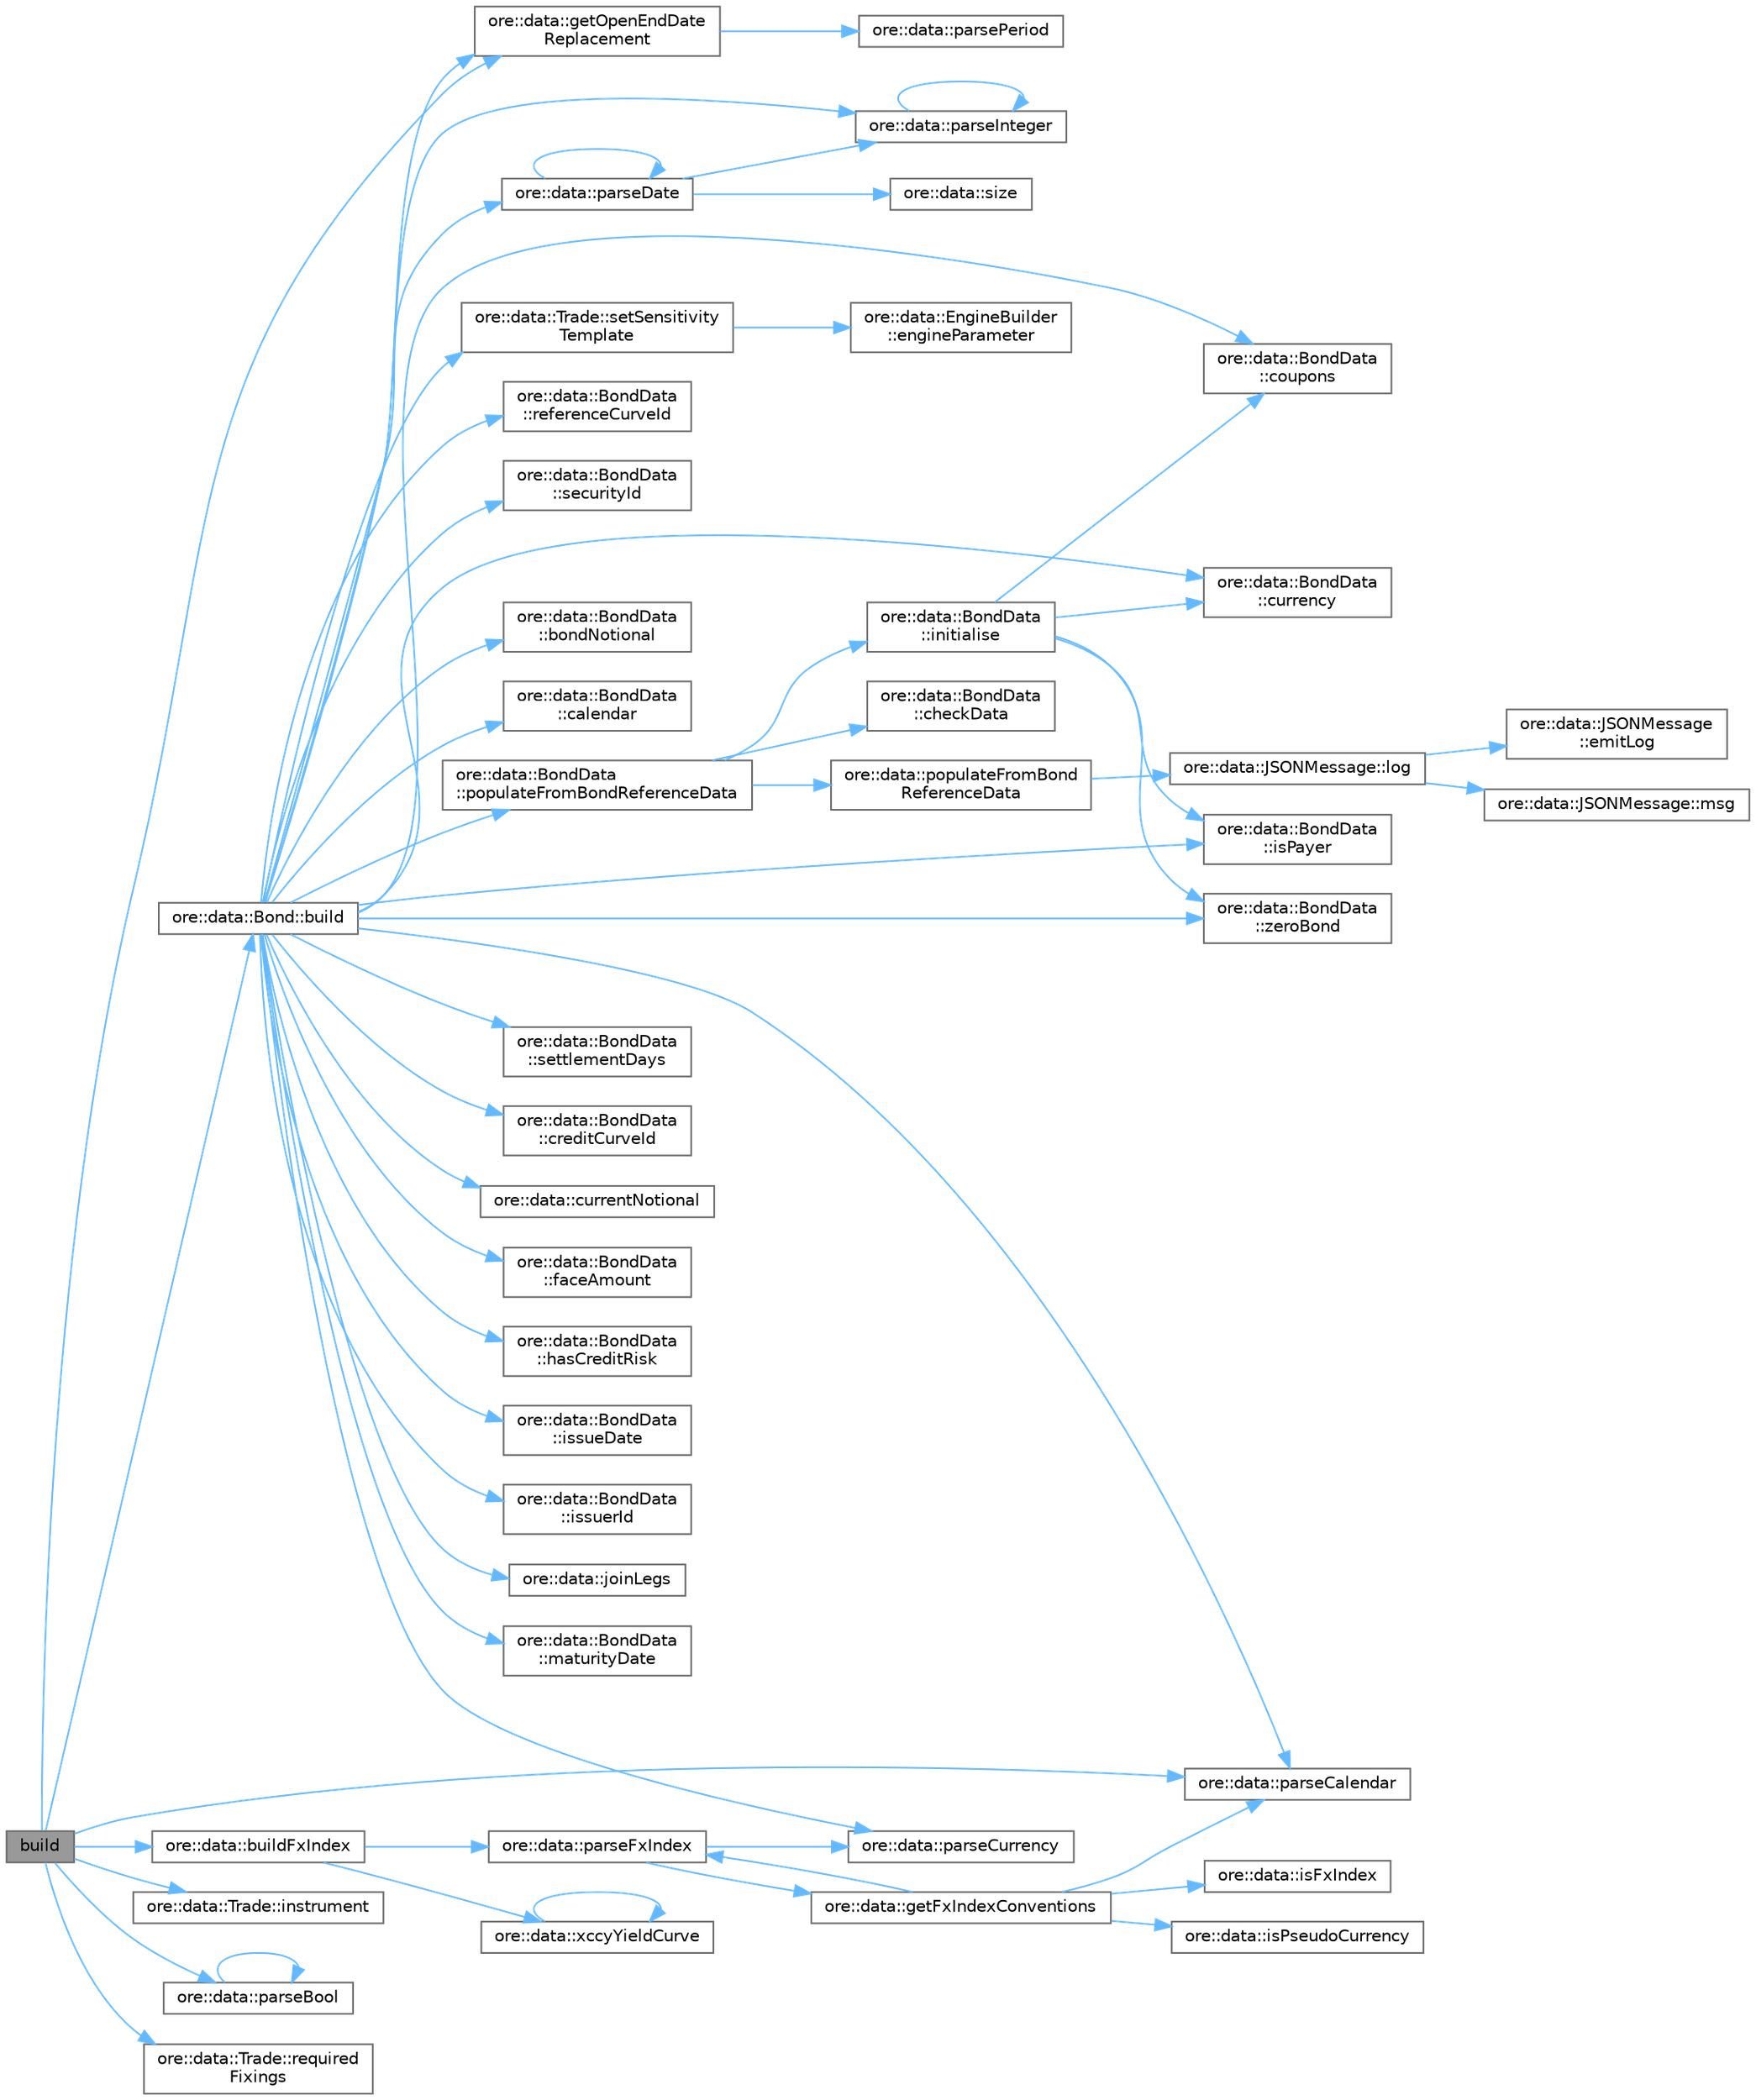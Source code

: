 digraph "build"
{
 // INTERACTIVE_SVG=YES
 // LATEX_PDF_SIZE
  bgcolor="transparent";
  edge [fontname=Helvetica,fontsize=10,labelfontname=Helvetica,labelfontsize=10];
  node [fontname=Helvetica,fontsize=10,shape=box,height=0.2,width=0.4];
  rankdir="LR";
  Node1 [label="build",height=0.2,width=0.4,color="gray40", fillcolor="grey60", style="filled", fontcolor="black",tooltip=" "];
  Node1 -> Node2 [color="steelblue1",style="solid"];
  Node2 [label="ore::data::Bond::build",height=0.2,width=0.4,color="grey40", fillcolor="white", style="filled",URL="$classore_1_1data_1_1_bond.html#af7b69d5b18d278257927e32b10a23ee6",tooltip="Trade interface."];
  Node2 -> Node3 [color="steelblue1",style="solid"];
  Node3 [label="ore::data::BondData\l::bondNotional",height=0.2,width=0.4,color="grey40", fillcolor="white", style="filled",URL="$classore_1_1data_1_1_bond_data.html#aff5578e4cb6bb52d2c44b97e57050194",tooltip=" "];
  Node2 -> Node4 [color="steelblue1",style="solid"];
  Node4 [label="ore::data::BondData\l::calendar",height=0.2,width=0.4,color="grey40", fillcolor="white", style="filled",URL="$classore_1_1data_1_1_bond_data.html#aba3cde563c1010662ce94c1c14bcbd11",tooltip=" "];
  Node2 -> Node5 [color="steelblue1",style="solid"];
  Node5 [label="ore::data::BondData\l::coupons",height=0.2,width=0.4,color="grey40", fillcolor="white", style="filled",URL="$classore_1_1data_1_1_bond_data.html#a3d8db715d9a2d0185987be6586b6da90",tooltip=" "];
  Node2 -> Node6 [color="steelblue1",style="solid"];
  Node6 [label="ore::data::BondData\l::creditCurveId",height=0.2,width=0.4,color="grey40", fillcolor="white", style="filled",URL="$classore_1_1data_1_1_bond_data.html#afc481af8e7faf75777815684979ae2e6",tooltip=" "];
  Node2 -> Node7 [color="steelblue1",style="solid"];
  Node7 [label="ore::data::BondData\l::currency",height=0.2,width=0.4,color="grey40", fillcolor="white", style="filled",URL="$classore_1_1data_1_1_bond_data.html#a14dac022d83c5fa9597e6344199a41b6",tooltip=" "];
  Node2 -> Node8 [color="steelblue1",style="solid"];
  Node8 [label="ore::data::currentNotional",height=0.2,width=0.4,color="grey40", fillcolor="white", style="filled",URL="$namespaceore_1_1data.html#a43e91fce1c1cb13a28fa91d7d893109d",tooltip=" "];
  Node2 -> Node9 [color="steelblue1",style="solid"];
  Node9 [label="ore::data::BondData\l::faceAmount",height=0.2,width=0.4,color="grey40", fillcolor="white", style="filled",URL="$classore_1_1data_1_1_bond_data.html#a15f0b55e2a86b1810668af87011ca3f0",tooltip=" "];
  Node2 -> Node10 [color="steelblue1",style="solid"];
  Node10 [label="ore::data::getOpenEndDate\lReplacement",height=0.2,width=0.4,color="grey40", fillcolor="white", style="filled",URL="$namespaceore_1_1data.html#a8f90fafff20e9eea6ba56e1eaa1c0ba3",tooltip=" "];
  Node10 -> Node11 [color="steelblue1",style="solid"];
  Node11 [label="ore::data::parsePeriod",height=0.2,width=0.4,color="grey40", fillcolor="white", style="filled",URL="$group__utilities.html#ga8e0623e2cb01e250e9cfec4619256208",tooltip="Convert text to QuantLib::Period."];
  Node2 -> Node12 [color="steelblue1",style="solid"];
  Node12 [label="ore::data::BondData\l::hasCreditRisk",height=0.2,width=0.4,color="grey40", fillcolor="white", style="filled",URL="$classore_1_1data_1_1_bond_data.html#a10f0872aebc37b23c78fe2e833550f71",tooltip=" "];
  Node2 -> Node13 [color="steelblue1",style="solid"];
  Node13 [label="ore::data::BondData\l::isPayer",height=0.2,width=0.4,color="grey40", fillcolor="white", style="filled",URL="$classore_1_1data_1_1_bond_data.html#a49d5ef4ecab600807fc919eb14ba3513",tooltip=" "];
  Node2 -> Node14 [color="steelblue1",style="solid"];
  Node14 [label="ore::data::BondData\l::issueDate",height=0.2,width=0.4,color="grey40", fillcolor="white", style="filled",URL="$classore_1_1data_1_1_bond_data.html#a69a47bca78ab2ce047e2df5481823c49",tooltip=" "];
  Node2 -> Node15 [color="steelblue1",style="solid"];
  Node15 [label="ore::data::BondData\l::issuerId",height=0.2,width=0.4,color="grey40", fillcolor="white", style="filled",URL="$classore_1_1data_1_1_bond_data.html#a462172108710bc3147ed31790d6ed0fe",tooltip="Inspectors."];
  Node2 -> Node16 [color="steelblue1",style="solid"];
  Node16 [label="ore::data::joinLegs",height=0.2,width=0.4,color="grey40", fillcolor="white", style="filled",URL="$namespaceore_1_1data.html#ae5f7dc22d6672fa60603f499ae9150e4",tooltip=" "];
  Node2 -> Node17 [color="steelblue1",style="solid"];
  Node17 [label="ore::data::BondData\l::maturityDate",height=0.2,width=0.4,color="grey40", fillcolor="white", style="filled",URL="$classore_1_1data_1_1_bond_data.html#aefbb4821d79a4ca7a505b7fbf1772180",tooltip=" "];
  Node2 -> Node18 [color="steelblue1",style="solid"];
  Node18 [label="ore::data::parseCalendar",height=0.2,width=0.4,color="grey40", fillcolor="white", style="filled",URL="$group__utilities.html#ga0f72d6fcccae10a674bdcd5095200f14",tooltip="Convert text to QuantLib::Calendar."];
  Node2 -> Node19 [color="steelblue1",style="solid"];
  Node19 [label="ore::data::parseCurrency",height=0.2,width=0.4,color="grey40", fillcolor="white", style="filled",URL="$group__utilities.html#ga6e9e781a58e78200301c76161589fc7b",tooltip="Convert text to QuantLib::Currency."];
  Node2 -> Node20 [color="steelblue1",style="solid"];
  Node20 [label="ore::data::parseDate",height=0.2,width=0.4,color="grey40", fillcolor="white", style="filled",URL="$group__utilities.html#ga59b5fdda574d90facae95dec2d13040d",tooltip="Convert std::string to QuantLib::Date."];
  Node20 -> Node20 [color="steelblue1",style="solid"];
  Node20 -> Node21 [color="steelblue1",style="solid"];
  Node21 [label="ore::data::parseInteger",height=0.2,width=0.4,color="grey40", fillcolor="white", style="filled",URL="$group__utilities.html#gaecd67eda4fb5f4859bb8f6d383547721",tooltip="Convert text to QuantLib::Integer."];
  Node21 -> Node21 [color="steelblue1",style="solid"];
  Node20 -> Node22 [color="steelblue1",style="solid"];
  Node22 [label="ore::data::size",height=0.2,width=0.4,color="grey40", fillcolor="white", style="filled",URL="$namespaceore_1_1data.html#a777e216dee6069b548bb87da7152699e",tooltip=" "];
  Node2 -> Node21 [color="steelblue1",style="solid"];
  Node2 -> Node23 [color="steelblue1",style="solid"];
  Node23 [label="ore::data::BondData\l::populateFromBondReferenceData",height=0.2,width=0.4,color="grey40", fillcolor="white", style="filled",URL="$classore_1_1data_1_1_bond_data.html#a3fe7607641308a7e92896f33818e2327",tooltip="populate data from reference datum and check data for completeness"];
  Node23 -> Node24 [color="steelblue1",style="solid"];
  Node24 [label="ore::data::BondData\l::checkData",height=0.2,width=0.4,color="grey40", fillcolor="white", style="filled",URL="$classore_1_1data_1_1_bond_data.html#aedc5f6df51431b1e9646155e79afffc5",tooltip="check data for completeness"];
  Node23 -> Node25 [color="steelblue1",style="solid"];
  Node25 [label="ore::data::BondData\l::initialise",height=0.2,width=0.4,color="grey40", fillcolor="white", style="filled",URL="$classore_1_1data_1_1_bond_data.html#a18abf8b19283101238a77c9e6865b673",tooltip=" "];
  Node25 -> Node5 [color="steelblue1",style="solid"];
  Node25 -> Node7 [color="steelblue1",style="solid"];
  Node25 -> Node13 [color="steelblue1",style="solid"];
  Node25 -> Node26 [color="steelblue1",style="solid"];
  Node26 [label="ore::data::BondData\l::zeroBond",height=0.2,width=0.4,color="grey40", fillcolor="white", style="filled",URL="$classore_1_1data_1_1_bond_data.html#a1133ea9e816167481beee5fec9bbc418",tooltip=" "];
  Node23 -> Node27 [color="steelblue1",style="solid"];
  Node27 [label="ore::data::populateFromBond\lReferenceData",height=0.2,width=0.4,color="grey40", fillcolor="white", style="filled",URL="$namespaceore_1_1data.html#ac1445af709e015c19b2136c63d9b8d88",tooltip="Populate bond data from name and ReferenceDataManager."];
  Node27 -> Node28 [color="steelblue1",style="solid"];
  Node28 [label="ore::data::JSONMessage::log",height=0.2,width=0.4,color="grey40", fillcolor="white", style="filled",URL="$classore_1_1data_1_1_j_s_o_n_message.html#a5e21eca2668ed948bdc409b19a78e5bb",tooltip="generate Boost log record to pass to corresponding sinks"];
  Node28 -> Node29 [color="steelblue1",style="solid"];
  Node29 [label="ore::data::JSONMessage\l::emitLog",height=0.2,width=0.4,color="grey40", fillcolor="white", style="filled",URL="$classore_1_1data_1_1_j_s_o_n_message.html#a6a9077605df871e6e961dd0099645b35",tooltip="generate Boost log record - this method is called by log()"];
  Node28 -> Node30 [color="steelblue1",style="solid"];
  Node30 [label="ore::data::JSONMessage::msg",height=0.2,width=0.4,color="grey40", fillcolor="white", style="filled",URL="$classore_1_1data_1_1_j_s_o_n_message.html#a39f83a0ab38c425a8844c8892b93d69e",tooltip="return a std::string for the log file"];
  Node2 -> Node31 [color="steelblue1",style="solid"];
  Node31 [label="ore::data::BondData\l::referenceCurveId",height=0.2,width=0.4,color="grey40", fillcolor="white", style="filled",URL="$classore_1_1data_1_1_bond_data.html#a547956f4f49b839c799d82ee8aa1aba3",tooltip=" "];
  Node2 -> Node32 [color="steelblue1",style="solid"];
  Node32 [label="ore::data::BondData\l::securityId",height=0.2,width=0.4,color="grey40", fillcolor="white", style="filled",URL="$classore_1_1data_1_1_bond_data.html#a031194740ae3f49e75f29eb540015db4",tooltip=" "];
  Node2 -> Node33 [color="steelblue1",style="solid"];
  Node33 [label="ore::data::Trade::setSensitivity\lTemplate",height=0.2,width=0.4,color="grey40", fillcolor="white", style="filled",URL="$classore_1_1data_1_1_trade.html#a788e0abfac5089ac015b7d71dbda25e3",tooltip=" "];
  Node33 -> Node34 [color="steelblue1",style="solid"];
  Node34 [label="ore::data::EngineBuilder\l::engineParameter",height=0.2,width=0.4,color="grey40", fillcolor="white", style="filled",URL="$classore_1_1data_1_1_engine_builder.html#a9d7654707f3b935dcf6a7b19df70c085",tooltip=" "];
  Node2 -> Node35 [color="steelblue1",style="solid"];
  Node35 [label="ore::data::BondData\l::settlementDays",height=0.2,width=0.4,color="grey40", fillcolor="white", style="filled",URL="$classore_1_1data_1_1_bond_data.html#a90162092e6d7c83d300a4c67b0f8a304",tooltip=" "];
  Node2 -> Node26 [color="steelblue1",style="solid"];
  Node1 -> Node36 [color="steelblue1",style="solid"];
  Node36 [label="ore::data::buildFxIndex",height=0.2,width=0.4,color="grey40", fillcolor="white", style="filled",URL="$namespaceore_1_1data.html#ae313b95f8a3ab32f9ef5fbb83ac3254f",tooltip=" "];
  Node36 -> Node37 [color="steelblue1",style="solid"];
  Node37 [label="ore::data::parseFxIndex",height=0.2,width=0.4,color="grey40", fillcolor="white", style="filled",URL="$group__utilities.html#ga4c161c978377952d86a509a855e564b6",tooltip="Convert std::string to QuantExt::FxIndex."];
  Node37 -> Node38 [color="steelblue1",style="solid"];
  Node38 [label="ore::data::getFxIndexConventions",height=0.2,width=0.4,color="grey40", fillcolor="white", style="filled",URL="$namespaceore_1_1data.html#a924eb5d1881d31c82ac8abbdc15a5027",tooltip=" "];
  Node38 -> Node39 [color="steelblue1",style="solid"];
  Node39 [label="ore::data::isFxIndex",height=0.2,width=0.4,color="grey40", fillcolor="white", style="filled",URL="$namespaceore_1_1data.html#a123e19b0fac4f5124a8c26bad300de0e",tooltip=" "];
  Node38 -> Node40 [color="steelblue1",style="solid"];
  Node40 [label="ore::data::isPseudoCurrency",height=0.2,width=0.4,color="grey40", fillcolor="white", style="filled",URL="$group__utilities.html#gac0cf10eef45b9d706e29e7eb2ddddc90",tooltip="check for pseudo currency = precious metal or crypto currency *‍/"];
  Node38 -> Node18 [color="steelblue1",style="solid"];
  Node38 -> Node37 [color="steelblue1",style="solid"];
  Node37 -> Node19 [color="steelblue1",style="solid"];
  Node36 -> Node41 [color="steelblue1",style="solid"];
  Node41 [label="ore::data::xccyYieldCurve",height=0.2,width=0.4,color="grey40", fillcolor="white", style="filled",URL="$namespaceore_1_1data.html#a02864b97f8a5f61c74d6b78ca65d7c30",tooltip=" "];
  Node41 -> Node41 [color="steelblue1",style="solid"];
  Node1 -> Node10 [color="steelblue1",style="solid"];
  Node1 -> Node42 [color="steelblue1",style="solid"];
  Node42 [label="ore::data::Trade::instrument",height=0.2,width=0.4,color="grey40", fillcolor="white", style="filled",URL="$classore_1_1data_1_1_trade.html#ab3d8229601e97b4e292049439f105630",tooltip=" "];
  Node1 -> Node43 [color="steelblue1",style="solid"];
  Node43 [label="ore::data::parseBool",height=0.2,width=0.4,color="grey40", fillcolor="white", style="filled",URL="$group__utilities.html#ga94621f11193864fa1338296232dc5be9",tooltip="Convert text to bool."];
  Node43 -> Node43 [color="steelblue1",style="solid"];
  Node1 -> Node18 [color="steelblue1",style="solid"];
  Node1 -> Node44 [color="steelblue1",style="solid"];
  Node44 [label="ore::data::Trade::required\lFixings",height=0.2,width=0.4,color="grey40", fillcolor="white", style="filled",URL="$classore_1_1data_1_1_trade.html#a744ff35f753c0dbbcf34d0ede282a8eb",tooltip=" "];
}
